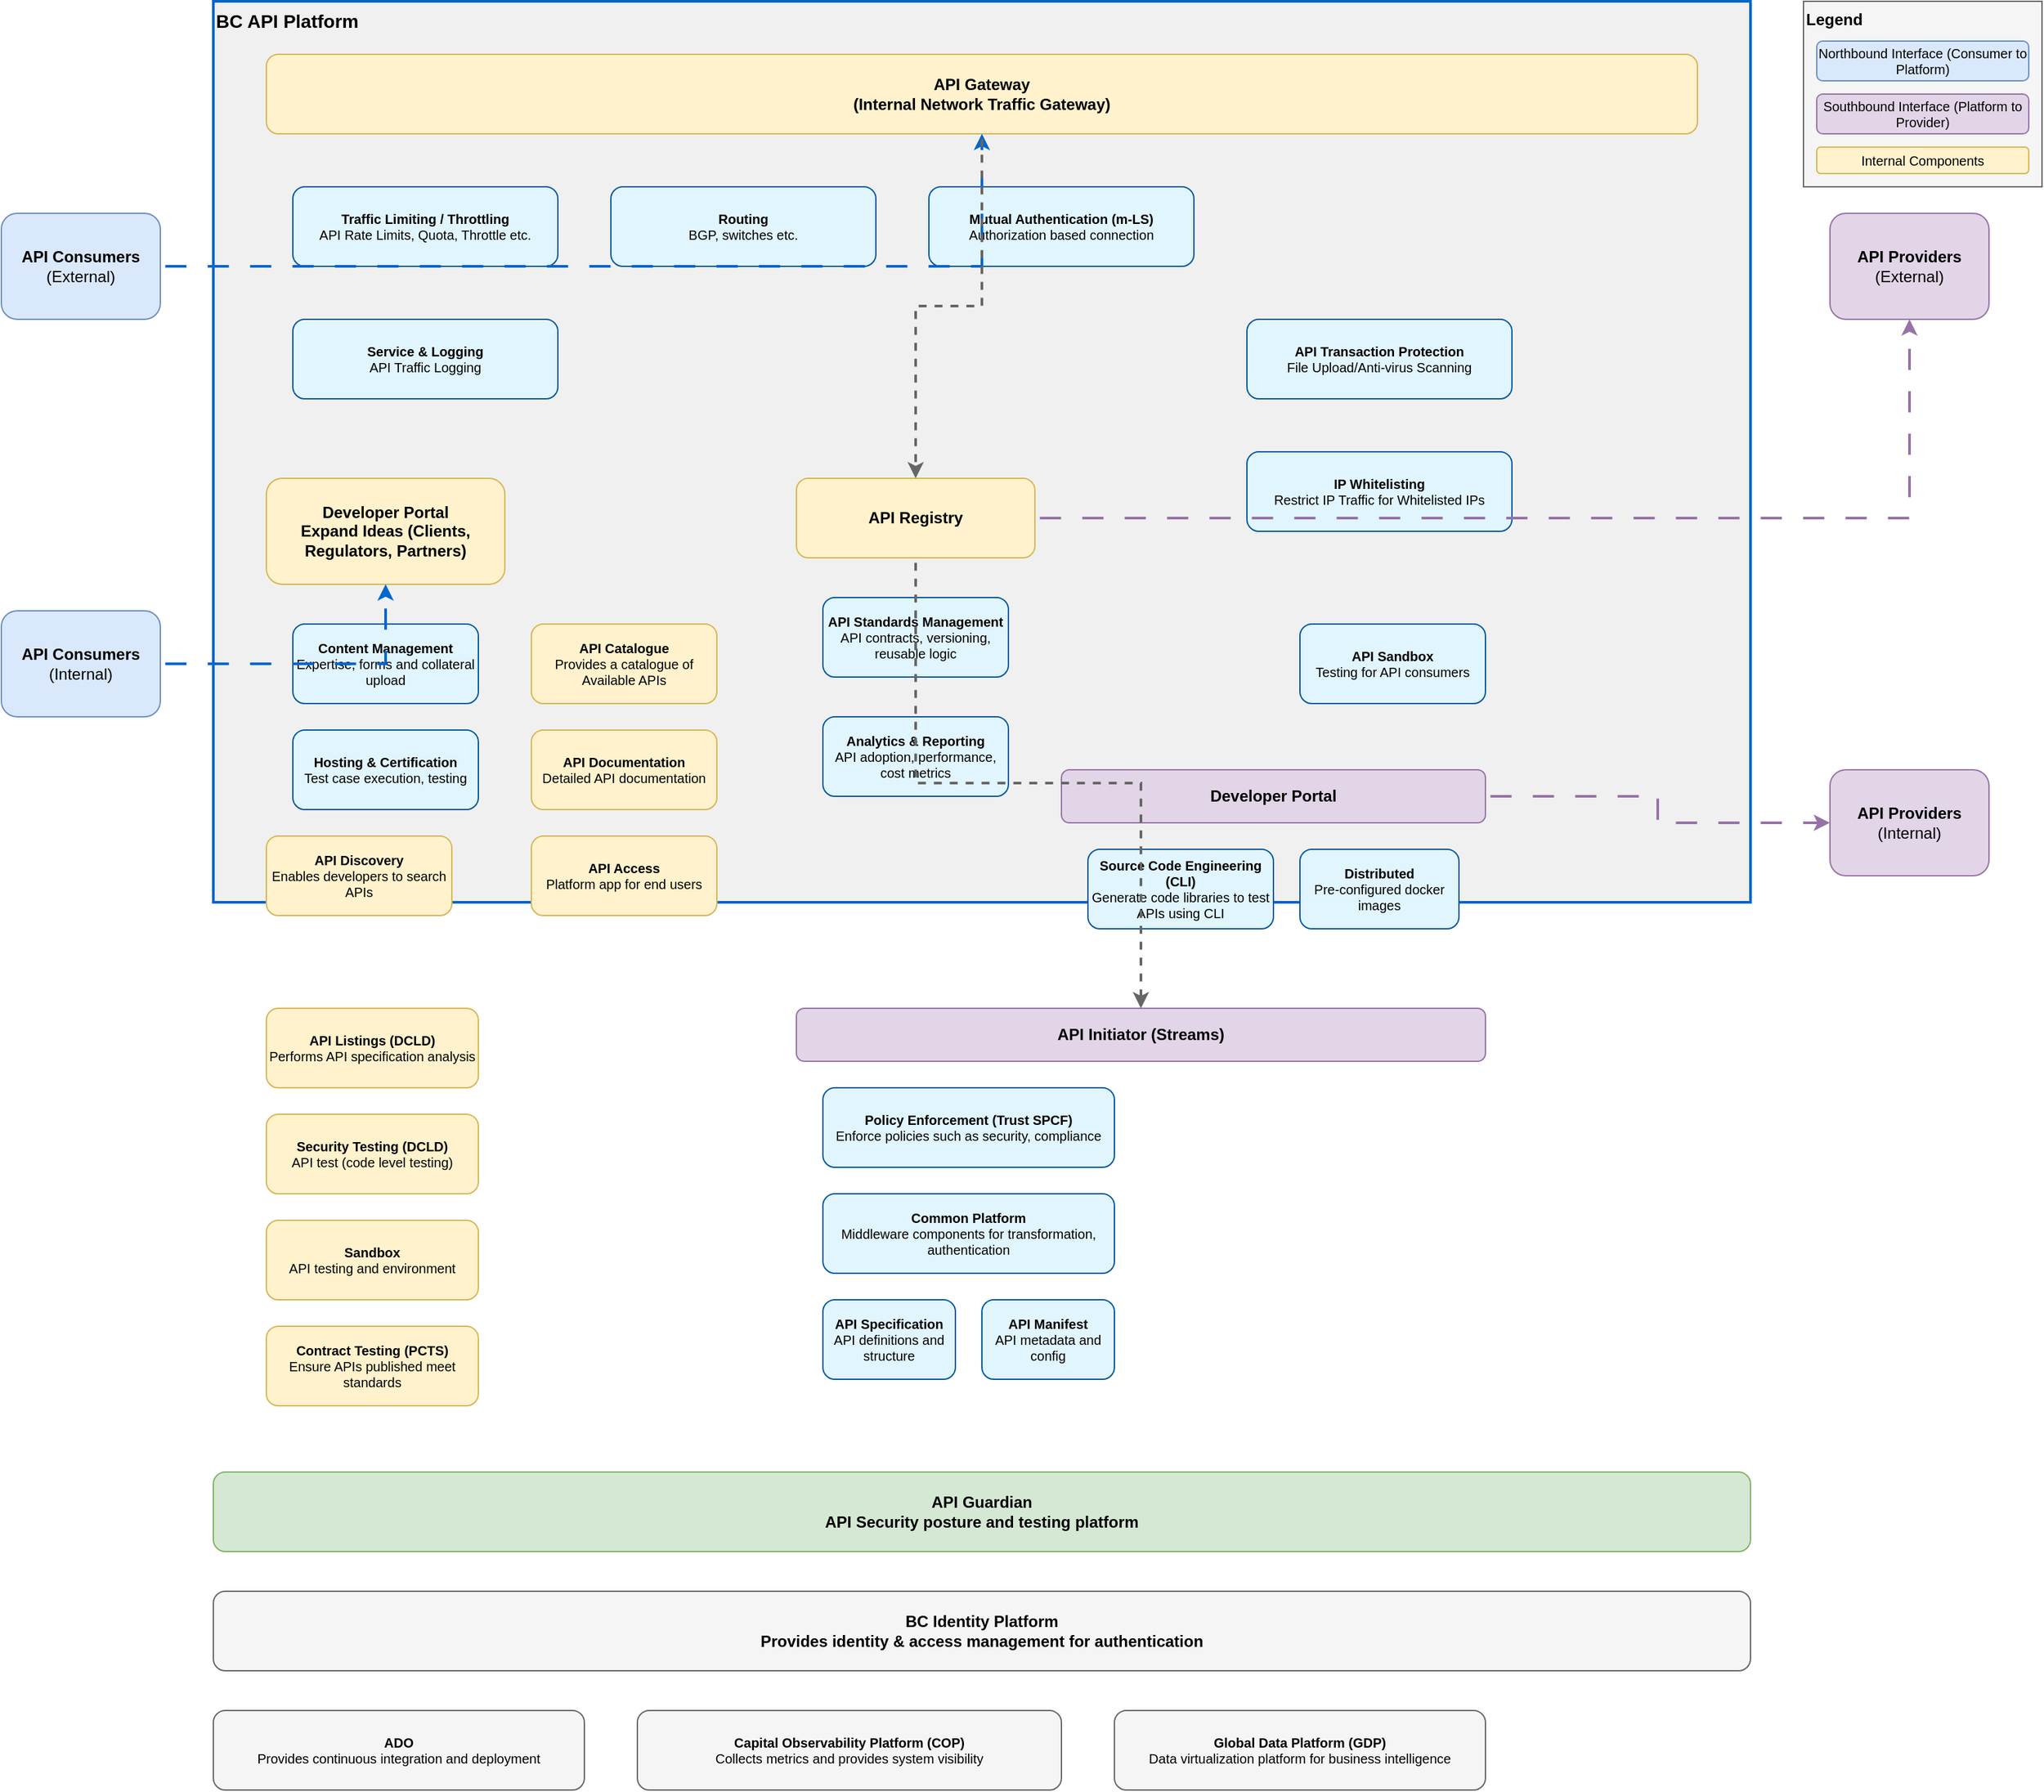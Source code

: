 <mxfile version="28.2.8">
  <diagram name="API High Level Design" id="api-design">
    <mxGraphModel dx="1708" dy="957" grid="1" gridSize="10" guides="1" tooltips="1" connect="1" arrows="1" fold="1" page="1" pageScale="1" pageWidth="1600" pageHeight="1200" math="0" shadow="0">
      <root>
        <mxCell id="0" />
        <mxCell id="1" parent="0" />
        <mxCell id="legend-box" value="Legend" style="rounded=0;whiteSpace=wrap;html=1;fillColor=#f5f5f5;strokeColor=#666666;align=left;verticalAlign=top;fontStyle=1" parent="1" vertex="1">
          <mxGeometry x="1400" y="40" width="180" height="140" as="geometry" />
        </mxCell>
        <mxCell id="legend-northbound" value="Northbound Interface (Consumer to Platform)" style="rounded=1;whiteSpace=wrap;html=1;fillColor=#dae8fc;strokeColor=#6c8ebf;fontSize=10" parent="1" vertex="1">
          <mxGeometry x="1410" y="70" width="160" height="30" as="geometry" />
        </mxCell>
        <mxCell id="legend-southbound" value="Southbound Interface (Platform to Provider)" style="rounded=1;whiteSpace=wrap;html=1;fillColor=#e1d5e7;strokeColor=#9673a6;fontSize=10" parent="1" vertex="1">
          <mxGeometry x="1410" y="110" width="160" height="30" as="geometry" />
        </mxCell>
        <mxCell id="legend-internal" value="Internal Components" style="rounded=1;whiteSpace=wrap;html=1;fillColor=#fff2cc;strokeColor=#d6b656;fontSize=10" parent="1" vertex="1">
          <mxGeometry x="1410" y="150" width="160" height="20" as="geometry" />
        </mxCell>
        <mxCell id="consumer-external" value="&lt;b&gt;API Consumers&lt;/b&gt;&lt;br&gt;(External)" style="rounded=1;whiteSpace=wrap;html=1;fillColor=#dae8fc;strokeColor=#6c8ebf;" parent="1" vertex="1">
          <mxGeometry x="40" y="200" width="120" height="80" as="geometry" />
        </mxCell>
        <mxCell id="consumer-internal" value="&lt;b&gt;API Consumers&lt;/b&gt;&lt;br&gt;(Internal)" style="rounded=1;whiteSpace=wrap;html=1;fillColor=#dae8fc;strokeColor=#6c8ebf;" parent="1" vertex="1">
          <mxGeometry x="40" y="500" width="120" height="80" as="geometry" />
        </mxCell>
        <mxCell id="platform-container" value="BC API Platform" style="rounded=0;whiteSpace=wrap;html=1;fillColor=#f0f0f0;strokeColor=#0066cc;align=left;verticalAlign=top;fontStyle=1;fontSize=14;strokeWidth=2" parent="1" vertex="1">
          <mxGeometry x="200" y="40" width="1160" height="680" as="geometry" />
        </mxCell>
        <mxCell id="gateway-box" value="API Gateway&lt;br&gt;(Internal Network Traffic Gateway)" style="rounded=1;whiteSpace=wrap;html=1;fillColor=#fff2cc;strokeColor=#d6b656;fontStyle=1" parent="1" vertex="1">
          <mxGeometry x="240" y="80" width="1080" height="60" as="geometry" />
        </mxCell>
        <mxCell id="traffic-limiting" value="&lt;b&gt;Traffic Limiting / Throttling&lt;/b&gt;&lt;br&gt;API Rate Limits, Quota, Throttle etc." style="rounded=1;whiteSpace=wrap;html=1;fillColor=#e1f5fe;strokeColor=#01579b;fontSize=10" parent="1" vertex="1">
          <mxGeometry x="260" y="180" width="200" height="60" as="geometry" />
        </mxCell>
        <mxCell id="routing" value="&lt;b&gt;Routing&lt;/b&gt;&lt;br&gt;BGP, switches etc." style="rounded=1;whiteSpace=wrap;html=1;fillColor=#e1f5fe;strokeColor=#01579b;fontSize=10" parent="1" vertex="1">
          <mxGeometry x="500" y="180" width="200" height="60" as="geometry" />
        </mxCell>
        <mxCell id="mutual-auth" value="&lt;b&gt;Mutual Authentication (m-LS)&lt;/b&gt;&lt;br&gt;Authorization based connection" style="rounded=1;whiteSpace=wrap;html=1;fillColor=#e1f5fe;strokeColor=#01579b;fontSize=10" parent="1" vertex="1">
          <mxGeometry x="740" y="180" width="200" height="60" as="geometry" />
        </mxCell>
        <mxCell id="service-logging" value="&lt;b&gt;Service &amp; Logging&lt;/b&gt;&lt;br&gt;API Traffic Logging" style="rounded=1;whiteSpace=wrap;html=1;fillColor=#e1f5fe;strokeColor=#01579b;fontSize=10" parent="1" vertex="1">
          <mxGeometry x="260" y="280" width="200" height="60" as="geometry" />
        </mxCell>
        <mxCell id="transaction-protection" value="&lt;b&gt;API Transaction Protection&lt;/b&gt;&lt;br&gt;File Upload/Anti-virus Scanning" style="rounded=1;whiteSpace=wrap;html=1;fillColor=#e1f5fe;strokeColor=#01579b;fontSize=10" parent="1" vertex="1">
          <mxGeometry x="980" y="280" width="200" height="60" as="geometry" />
        </mxCell>
        <mxCell id="ip-whitelist" value="&lt;b&gt;IP Whitelisting&lt;/b&gt;&lt;br&gt;Restrict IP Traffic for Whitelisted IPs" style="rounded=1;whiteSpace=wrap;html=1;fillColor=#e1f5fe;strokeColor=#01579b;fontSize=10" parent="1" vertex="1">
          <mxGeometry x="980" y="380" width="200" height="60" as="geometry" />
        </mxCell>
        <mxCell id="dev-portal" value="&lt;b&gt;Developer Portal&lt;/b&gt;&lt;br&gt;Expand Ideas (Clients, Regulators, Partners)" style="rounded=1;whiteSpace=wrap;html=1;fillColor=#fff2cc;strokeColor=#d6b656;fontStyle=1" parent="1" vertex="1">
          <mxGeometry x="240" y="400" width="180" height="80" as="geometry" />
        </mxCell>
        <mxCell id="content-mgmt" value="&lt;b&gt;Content Management&lt;/b&gt;&lt;br&gt;Expertise, forms and collateral upload" style="rounded=1;whiteSpace=wrap;html=1;fillColor=#e1f5fe;strokeColor=#01579b;fontSize=10" parent="1" vertex="1">
          <mxGeometry x="260" y="510" width="140" height="60" as="geometry" />
        </mxCell>
        <mxCell id="hosting-cert" value="&lt;b&gt;Hosting &amp; Certification&lt;/b&gt;&lt;br&gt;Test case execution, testing" style="rounded=1;whiteSpace=wrap;html=1;fillColor=#e1f5fe;strokeColor=#01579b;fontSize=10" parent="1" vertex="1">
          <mxGeometry x="260" y="590" width="140" height="60" as="geometry" />
        </mxCell>
        <mxCell id="api-registry" value="&lt;b&gt;API Registry&lt;/b&gt;" style="rounded=1;whiteSpace=wrap;html=1;fillColor=#fff2cc;strokeColor=#d6b656;fontStyle=1" parent="1" vertex="1">
          <mxGeometry x="640" y="400" width="180" height="60" as="geometry" />
        </mxCell>
        <mxCell id="api-standards" value="&lt;b&gt;API Standards Management&lt;/b&gt;&lt;br&gt;API contracts, versioning, reusable logic" style="rounded=1;whiteSpace=wrap;html=1;fillColor=#e1f5fe;strokeColor=#01579b;fontSize=10" parent="1" vertex="1">
          <mxGeometry x="660" y="490" width="140" height="60" as="geometry" />
        </mxCell>
        <mxCell id="analytics" value="&lt;b&gt;Analytics &amp; Reporting&lt;/b&gt;&lt;br&gt;API adoption, performance, cost metrics" style="rounded=1;whiteSpace=wrap;html=1;fillColor=#e1f5fe;strokeColor=#01579b;fontSize=10" parent="1" vertex="1">
          <mxGeometry x="660" y="580" width="140" height="60" as="geometry" />
        </mxCell>
        <mxCell id="api-catalogue" value="&lt;b&gt;API Catalogue&lt;/b&gt;&lt;br&gt;Provides a catalogue of Available APIs" style="rounded=1;whiteSpace=wrap;html=1;fillColor=#fff2cc;strokeColor=#d6b656;fontSize=10" parent="1" vertex="1">
          <mxGeometry x="440" y="510" width="140" height="60" as="geometry" />
        </mxCell>
        <mxCell id="api-docs" value="&lt;b&gt;API Documentation&lt;/b&gt;&lt;br&gt;Detailed API documentation" style="rounded=1;whiteSpace=wrap;html=1;fillColor=#fff2cc;strokeColor=#d6b656;fontSize=10" parent="1" vertex="1">
          <mxGeometry x="440" y="590" width="140" height="60" as="geometry" />
        </mxCell>
        <mxCell id="api-discovery" value="&lt;b&gt;API Discovery&lt;/b&gt;&lt;br&gt;Enables developers to search APIs" style="rounded=1;whiteSpace=wrap;html=1;fillColor=#fff2cc;strokeColor=#d6b656;fontSize=10" parent="1" vertex="1">
          <mxGeometry x="240" y="670" width="140" height="60" as="geometry" />
        </mxCell>
        <mxCell id="api-access" value="&lt;b&gt;API Access&lt;/b&gt;&lt;br&gt;Platform app for end users" style="rounded=1;whiteSpace=wrap;html=1;fillColor=#fff2cc;strokeColor=#d6b656;fontSize=10" parent="1" vertex="1">
          <mxGeometry x="440" y="670" width="140" height="60" as="geometry" />
        </mxCell>
        <mxCell id="api-sandbox" value="&lt;b&gt;API Sandbox&lt;/b&gt;&lt;br&gt;Testing for API consumers" style="rounded=1;whiteSpace=wrap;html=1;fillColor=#e1f5fe;strokeColor=#01579b;fontSize=10" parent="1" vertex="1">
          <mxGeometry x="1020" y="510" width="140" height="60" as="geometry" />
        </mxCell>
        <mxCell id="developer-portal" value="&lt;b&gt;Developer Portal&lt;/b&gt;" style="rounded=1;whiteSpace=wrap;html=1;fillColor=#e1d5e7;strokeColor=#9673a6;fontStyle=1" parent="1" vertex="1">
          <mxGeometry x="840" y="620" width="320" height="40" as="geometry" />
        </mxCell>
        <mxCell id="source-code" value="&lt;b&gt;Source Code Engineering (CLI)&lt;/b&gt;&lt;br&gt;Generate code libraries to test APIs using CLI" style="rounded=1;whiteSpace=wrap;html=1;fillColor=#e1f5fe;strokeColor=#01579b;fontSize=10" parent="1" vertex="1">
          <mxGeometry x="860" y="680" width="140" height="60" as="geometry" />
        </mxCell>
        <mxCell id="distributed" value="&lt;b&gt;Distributed&lt;/b&gt;&lt;br&gt;Pre-configured docker images" style="rounded=1;whiteSpace=wrap;html=1;fillColor=#e1f5fe;strokeColor=#01579b;fontSize=10" parent="1" vertex="1">
          <mxGeometry x="1020" y="680" width="120" height="60" as="geometry" />
        </mxCell>
        <mxCell id="api-listings" value="&lt;b&gt;API Listings (DCLD)&lt;/b&gt;&lt;br&gt;Performs API specification analysis" style="rounded=1;whiteSpace=wrap;html=1;fillColor=#fff2cc;strokeColor=#d6b656;fontSize=10" parent="1" vertex="1">
          <mxGeometry x="240" y="800" width="160" height="60" as="geometry" />
        </mxCell>
        <mxCell id="security-testing" value="&lt;b&gt;Security Testing (DCLD)&lt;/b&gt;&lt;br&gt;API test (code level testing)" style="rounded=1;whiteSpace=wrap;html=1;fillColor=#fff2cc;strokeColor=#d6b656;fontSize=10" parent="1" vertex="1">
          <mxGeometry x="240" y="880" width="160" height="60" as="geometry" />
        </mxCell>
        <mxCell id="sandbox-env" value="&lt;b&gt;Sandbox&lt;/b&gt;&lt;br&gt;API testing and environment" style="rounded=1;whiteSpace=wrap;html=1;fillColor=#fff2cc;strokeColor=#d6b656;fontSize=10" parent="1" vertex="1">
          <mxGeometry x="240" y="960" width="160" height="60" as="geometry" />
        </mxCell>
        <mxCell id="contract-testing" value="&lt;b&gt;Contract Testing (PCTS)&lt;/b&gt;&lt;br&gt;Ensure APIs published meet standards" style="rounded=1;whiteSpace=wrap;html=1;fillColor=#fff2cc;strokeColor=#d6b656;fontSize=10" parent="1" vertex="1">
          <mxGeometry x="240" y="1040" width="160" height="60" as="geometry" />
        </mxCell>
        <mxCell id="api-initiator" value="&lt;b&gt;API Initiator (Streams)&lt;/b&gt;" style="rounded=1;whiteSpace=wrap;html=1;fillColor=#e1d5e7;strokeColor=#9673a6;fontStyle=1" parent="1" vertex="1">
          <mxGeometry x="640" y="800" width="520" height="40" as="geometry" />
        </mxCell>
        <mxCell id="policy-enforcement" value="&lt;b&gt;Policy Enforcement (Trust SPCF)&lt;/b&gt;&lt;br&gt;Enforce policies such as security, compliance" style="rounded=1;whiteSpace=wrap;html=1;fillColor=#e1f5fe;strokeColor=#01579b;fontSize=10" parent="1" vertex="1">
          <mxGeometry x="660" y="860" width="220" height="60" as="geometry" />
        </mxCell>
        <mxCell id="common-platform" value="&lt;b&gt;Common Platform&lt;/b&gt;&lt;br&gt;Middleware components for transformation, authentication" style="rounded=1;whiteSpace=wrap;html=1;fillColor=#e1f5fe;strokeColor=#01579b;fontSize=10" parent="1" vertex="1">
          <mxGeometry x="660" y="940" width="220" height="60" as="geometry" />
        </mxCell>
        <mxCell id="api-spec" value="&lt;b&gt;API Specification&lt;/b&gt;&lt;br&gt;API definitions and structure" style="rounded=1;whiteSpace=wrap;html=1;fillColor=#e1f5fe;strokeColor=#01579b;fontSize=10" parent="1" vertex="1">
          <mxGeometry x="660" y="1020" width="100" height="60" as="geometry" />
        </mxCell>
        <mxCell id="api-manifest" value="&lt;b&gt;API Manifest&lt;/b&gt;&lt;br&gt;API metadata and config" style="rounded=1;whiteSpace=wrap;html=1;fillColor=#e1f5fe;strokeColor=#01579b;fontSize=10" parent="1" vertex="1">
          <mxGeometry x="780" y="1020" width="100" height="60" as="geometry" />
        </mxCell>
        <mxCell id="provider-external" value="&lt;b&gt;API Providers&lt;/b&gt;&lt;br&gt;(External)" style="rounded=1;whiteSpace=wrap;html=1;fillColor=#e1d5e7;strokeColor=#9673a6;" parent="1" vertex="1">
          <mxGeometry x="1420" y="200" width="120" height="80" as="geometry" />
        </mxCell>
        <mxCell id="provider-internal" value="&lt;b&gt;API Providers&lt;/b&gt;&lt;br&gt;(Internal)" style="rounded=1;whiteSpace=wrap;html=1;fillColor=#e1d5e7;strokeColor=#9673a6;" parent="1" vertex="1">
          <mxGeometry x="1420" y="620" width="120" height="80" as="geometry" />
        </mxCell>
        <mxCell id="api-guardian" value="&lt;b&gt;API Guardian&lt;/b&gt;&lt;br&gt;API Security posture and testing platform" style="rounded=1;whiteSpace=wrap;html=1;fillColor=#d5e8d4;strokeColor=#82b366;fontStyle=1" parent="1" vertex="1">
          <mxGeometry x="200" y="1150" width="1160" height="60" as="geometry" />
        </mxCell>
        <mxCell id="identity-platform" value="&lt;b&gt;BC Identity Platform&lt;/b&gt;&lt;br&gt;Provides identity &amp; access management for authentication" style="rounded=1;whiteSpace=wrap;html=1;fillColor=#f5f5f5;strokeColor=#666666;fontStyle=1" parent="1" vertex="1">
          <mxGeometry x="200" y="1240" width="1160" height="60" as="geometry" />
        </mxCell>
        <mxCell id="ado" value="&lt;b&gt;ADO&lt;/b&gt;&lt;br&gt;Provides continuous integration and deployment" style="rounded=1;whiteSpace=wrap;html=1;fillColor=#f5f5f5;strokeColor=#666666;fontSize=10" parent="1" vertex="1">
          <mxGeometry x="200" y="1330" width="280" height="60" as="geometry" />
        </mxCell>
        <mxCell id="cop" value="&lt;b&gt;Capital Observability Platform (COP)&lt;/b&gt;&lt;br&gt;Collects metrics and provides system visibility" style="rounded=1;whiteSpace=wrap;html=1;fillColor=#f5f5f5;strokeColor=#666666;fontSize=10" parent="1" vertex="1">
          <mxGeometry x="520" y="1330" width="320" height="60" as="geometry" />
        </mxCell>
        <mxCell id="gdp" value="&lt;b&gt;Global Data Platform (GDP)&lt;/b&gt;&lt;br&gt;Data virtualization platform for business intelligence" style="rounded=1;whiteSpace=wrap;html=1;fillColor=#f5f5f5;strokeColor=#666666;fontSize=10" parent="1" vertex="1">
          <mxGeometry x="880" y="1330" width="280" height="60" as="geometry" />
        </mxCell>
        <mxCell id="flow1" style="edgeStyle=orthogonalEdgeStyle;rounded=0;orthogonalLoop=1;jettySize=auto;html=1;strokeWidth=2;strokeColor=#0066cc;dashed=1;dashPattern=8 8;flowAnimation=1;" parent="1" source="consumer-external" target="gateway-box" edge="1">
          <mxGeometry relative="1" as="geometry" />
        </mxCell>
        <mxCell id="flow2" style="edgeStyle=orthogonalEdgeStyle;rounded=0;orthogonalLoop=1;jettySize=auto;html=1;strokeWidth=2;strokeColor=#0066cc;dashed=1;dashPattern=8 8;flowAnimation=1;" parent="1" source="consumer-internal" target="dev-portal" edge="1">
          <mxGeometry relative="1" as="geometry" />
        </mxCell>
        <mxCell id="flow3" style="edgeStyle=orthogonalEdgeStyle;rounded=0;orthogonalLoop=1;jettySize=auto;html=1;strokeWidth=2;strokeColor=#9673a6;dashed=1;dashPattern=8 8;flowAnimation=1;" parent="1" source="api-registry" target="provider-external" edge="1">
          <mxGeometry relative="1" as="geometry" />
        </mxCell>
        <mxCell id="flow4" style="edgeStyle=orthogonalEdgeStyle;rounded=0;orthogonalLoop=1;jettySize=auto;html=1;strokeWidth=2;strokeColor=#9673a6;dashed=1;dashPattern=8 8;flowAnimation=1;" parent="1" source="developer-portal" target="provider-internal" edge="1">
          <mxGeometry relative="1" as="geometry" />
        </mxCell>
        <mxCell id="flow5" style="edgeStyle=orthogonalEdgeStyle;rounded=0;orthogonalLoop=1;jettySize=auto;html=1;strokeWidth=2;strokeColor=#666666;dashed=1;flowAnimation=1;" parent="1" source="gateway-box" target="api-registry" edge="1">
          <mxGeometry relative="1" as="geometry" />
        </mxCell>
        <mxCell id="flow6" style="edgeStyle=orthogonalEdgeStyle;rounded=0;orthogonalLoop=1;jettySize=auto;html=1;strokeWidth=2;strokeColor=#666666;dashed=1;flowAnimation=1;" parent="1" source="api-registry" target="api-initiator" edge="1">
          <mxGeometry relative="1" as="geometry" />
        </mxCell>
      </root>
    </mxGraphModel>
  </diagram>
</mxfile>
